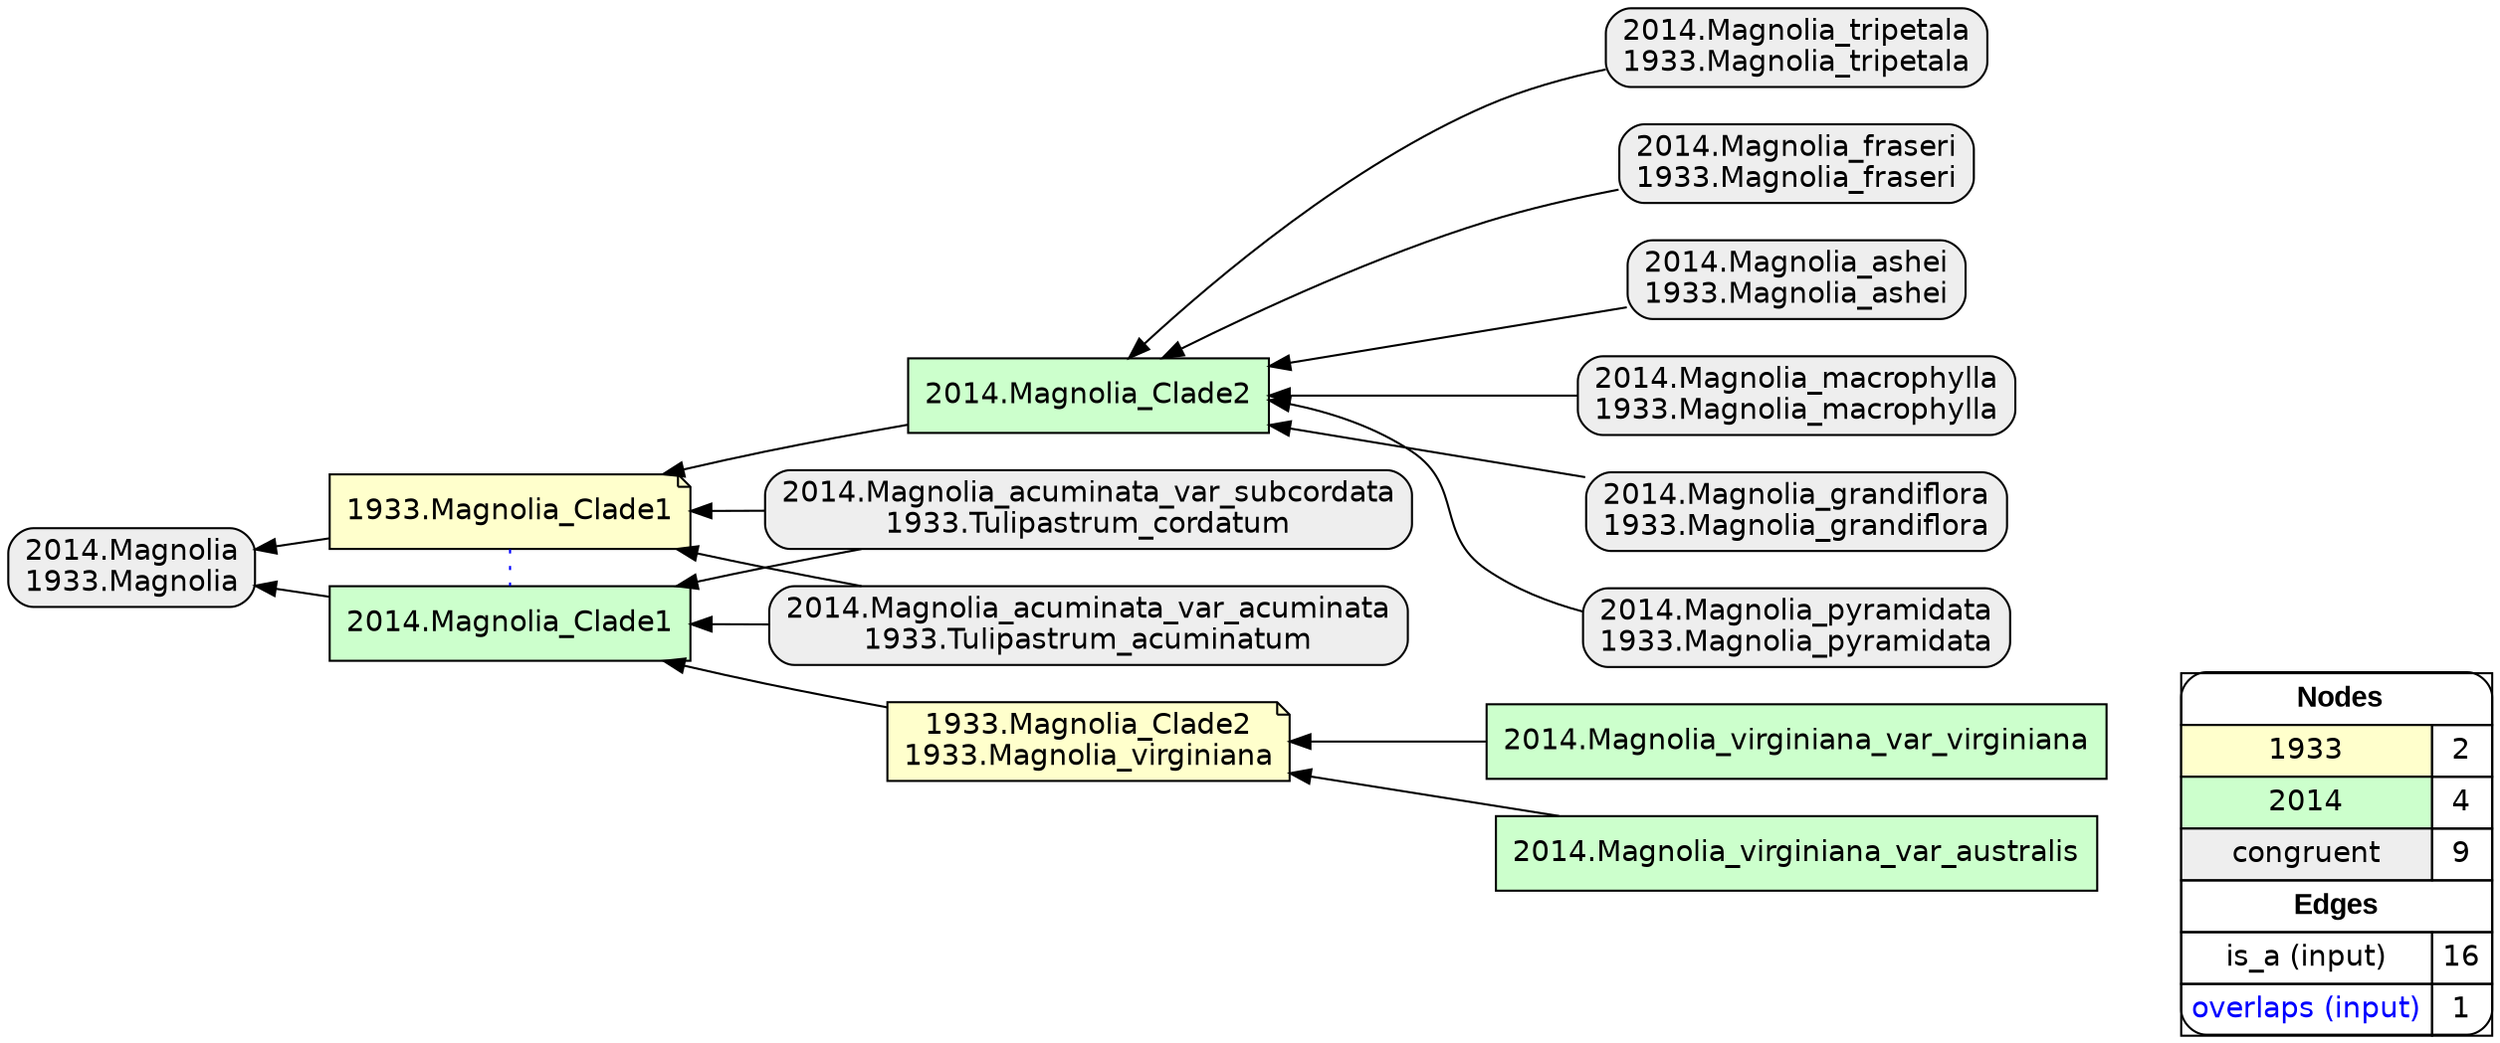 digraph{
rankdir=RL
node[shape=note style=filled fillcolor="#FFFFCC" fontname="helvetica"] 
"1933.Magnolia_Clade2\n1933.Magnolia_virginiana"
"1933.Magnolia_Clade1"
node[shape=box style=filled fillcolor="#CCFFCC" fontname="helvetica"] 
"2014.Magnolia_Clade2"
"2014.Magnolia_Clade1"
"2014.Magnolia_virginiana_var_virginiana"
"2014.Magnolia_virginiana_var_australis"
node[shape=box style="filled,rounded" fillcolor="#EEEEEE" fontname="helvetica"] 
"2014.Magnolia_tripetala\n1933.Magnolia_tripetala"
"2014.Magnolia\n1933.Magnolia"
"2014.Magnolia_fraseri\n1933.Magnolia_fraseri"
"2014.Magnolia_acuminata_var_subcordata\n1933.Tulipastrum_cordatum"
"2014.Magnolia_acuminata_var_acuminata\n1933.Tulipastrum_acuminatum"
"2014.Magnolia_ashei\n1933.Magnolia_ashei"
"2014.Magnolia_macrophylla\n1933.Magnolia_macrophylla"
"2014.Magnolia_grandiflora\n1933.Magnolia_grandiflora"
"2014.Magnolia_pyramidata\n1933.Magnolia_pyramidata"
edge[arrowhead=normal style=dotted color="#000000" constraint=true penwidth=1]
edge[arrowhead=normal style=solid color="#000000" constraint=true penwidth=1]
"2014.Magnolia_acuminata_var_acuminata\n1933.Tulipastrum_acuminatum" -> "2014.Magnolia_Clade1"
"2014.Magnolia_Clade1" -> "2014.Magnolia\n1933.Magnolia"
"1933.Magnolia_Clade2\n1933.Magnolia_virginiana" -> "2014.Magnolia_Clade1"
"2014.Magnolia_pyramidata\n1933.Magnolia_pyramidata" -> "2014.Magnolia_Clade2"
"2014.Magnolia_ashei\n1933.Magnolia_ashei" -> "2014.Magnolia_Clade2"
"2014.Magnolia_grandiflora\n1933.Magnolia_grandiflora" -> "2014.Magnolia_Clade2"
"2014.Magnolia_acuminata_var_subcordata\n1933.Tulipastrum_cordatum" -> "2014.Magnolia_Clade1"
"2014.Magnolia_virginiana_var_australis" -> "1933.Magnolia_Clade2\n1933.Magnolia_virginiana"
"2014.Magnolia_acuminata_var_subcordata\n1933.Tulipastrum_cordatum" -> "1933.Magnolia_Clade1"
"2014.Magnolia_virginiana_var_virginiana" -> "1933.Magnolia_Clade2\n1933.Magnolia_virginiana"
"2014.Magnolia_acuminata_var_acuminata\n1933.Tulipastrum_acuminatum" -> "1933.Magnolia_Clade1"
"2014.Magnolia_Clade2" -> "1933.Magnolia_Clade1"
"2014.Magnolia_macrophylla\n1933.Magnolia_macrophylla" -> "2014.Magnolia_Clade2"
"2014.Magnolia_fraseri\n1933.Magnolia_fraseri" -> "2014.Magnolia_Clade2"
"2014.Magnolia_tripetala\n1933.Magnolia_tripetala" -> "2014.Magnolia_Clade2"
"1933.Magnolia_Clade1" -> "2014.Magnolia\n1933.Magnolia"
edge[arrowhead=none style=dotted color="#0000FF" constraint=false penwidth=1]
"1933.Magnolia_Clade1" -> "2014.Magnolia_Clade1"
node[shape=box] 
{rank=source Legend [fillcolor= white margin=0 label=< 
 <TABLE BORDER="0" CELLBORDER="1" CELLSPACING="0" CELLPADDING="4"> 
<TR> <TD COLSPAN="2"><font face="Arial Black"> Nodes</font></TD> </TR> 
<TR> 
 <TD bgcolor="#FFFFCC" fontname="helvetica">1933</TD> 
 <TD>2</TD> 
 </TR> 
<TR> 
 <TD bgcolor="#CCFFCC" fontname="helvetica">2014</TD> 
 <TD>4</TD> 
 </TR> 
<TR> 
 <TD bgcolor="#EEEEEE" fontname="helvetica">congruent</TD> 
 <TD>9</TD> 
 </TR> 
<TR> <TD COLSPAN="2"><font face = "Arial Black"> Edges </font></TD> </TR> 
<TR> 
 <TD><font color ="#000000">is_a (input)</font></TD><TD>16</TD>
</TR>
<TR> 
 <TD><font color ="#0000FF">overlaps (input)</font></TD><TD>1</TD>
</TR>
</TABLE> 
 >] } 
}